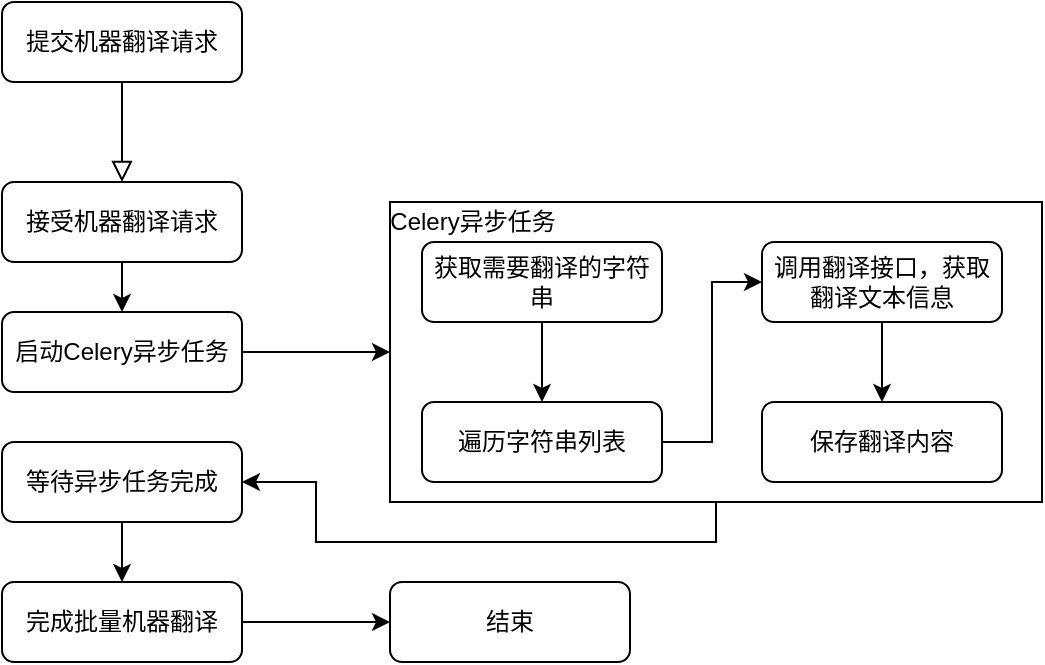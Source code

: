 <mxfile version="21.2.2" type="github">
  <diagram id="C5RBs43oDa-KdzZeNtuy" name="Page-1">
    <mxGraphModel dx="1434" dy="750" grid="1" gridSize="10" guides="1" tooltips="1" connect="1" arrows="1" fold="1" page="1" pageScale="1" pageWidth="827" pageHeight="1169" math="0" shadow="0">
      <root>
        <mxCell id="WIyWlLk6GJQsqaUBKTNV-0" />
        <mxCell id="WIyWlLk6GJQsqaUBKTNV-1" parent="WIyWlLk6GJQsqaUBKTNV-0" />
        <mxCell id="vWsim1BH9OkrU2xUrlqa-30" style="edgeStyle=orthogonalEdgeStyle;rounded=0;orthogonalLoop=1;jettySize=auto;html=1;exitX=0.5;exitY=1;exitDx=0;exitDy=0;entryX=1;entryY=0.5;entryDx=0;entryDy=0;" edge="1" parent="WIyWlLk6GJQsqaUBKTNV-1" source="vWsim1BH9OkrU2xUrlqa-25" target="vWsim1BH9OkrU2xUrlqa-28">
          <mxGeometry relative="1" as="geometry" />
        </mxCell>
        <mxCell id="vWsim1BH9OkrU2xUrlqa-25" value="" style="rounded=0;whiteSpace=wrap;html=1;" vertex="1" parent="WIyWlLk6GJQsqaUBKTNV-1">
          <mxGeometry x="354" y="180" width="326" height="150" as="geometry" />
        </mxCell>
        <mxCell id="vWsim1BH9OkrU2xUrlqa-0" value="" style="rounded=0;html=1;jettySize=auto;orthogonalLoop=1;fontSize=11;endArrow=block;endFill=0;endSize=8;strokeWidth=1;shadow=0;labelBackgroundColor=none;edgeStyle=orthogonalEdgeStyle;" edge="1" parent="WIyWlLk6GJQsqaUBKTNV-1" source="vWsim1BH9OkrU2xUrlqa-1">
          <mxGeometry relative="1" as="geometry">
            <mxPoint x="220" y="170" as="targetPoint" />
          </mxGeometry>
        </mxCell>
        <mxCell id="vWsim1BH9OkrU2xUrlqa-1" value="提交机器翻译请求" style="rounded=1;whiteSpace=wrap;html=1;fontSize=12;glass=0;strokeWidth=1;shadow=0;" vertex="1" parent="WIyWlLk6GJQsqaUBKTNV-1">
          <mxGeometry x="160" y="80" width="120" height="40" as="geometry" />
        </mxCell>
        <mxCell id="vWsim1BH9OkrU2xUrlqa-32" style="edgeStyle=orthogonalEdgeStyle;rounded=0;orthogonalLoop=1;jettySize=auto;html=1;exitX=0.5;exitY=1;exitDx=0;exitDy=0;entryX=0.5;entryY=0;entryDx=0;entryDy=0;" edge="1" parent="WIyWlLk6GJQsqaUBKTNV-1" source="vWsim1BH9OkrU2xUrlqa-15" target="vWsim1BH9OkrU2xUrlqa-23">
          <mxGeometry relative="1" as="geometry" />
        </mxCell>
        <mxCell id="vWsim1BH9OkrU2xUrlqa-15" value="接受机器翻译请求" style="rounded=1;whiteSpace=wrap;html=1;fontSize=12;glass=0;strokeWidth=1;shadow=0;" vertex="1" parent="WIyWlLk6GJQsqaUBKTNV-1">
          <mxGeometry x="160" y="170" width="120" height="40" as="geometry" />
        </mxCell>
        <mxCell id="vWsim1BH9OkrU2xUrlqa-27" style="edgeStyle=orthogonalEdgeStyle;rounded=0;orthogonalLoop=1;jettySize=auto;html=1;exitX=1;exitY=0.5;exitDx=0;exitDy=0;entryX=0;entryY=0.5;entryDx=0;entryDy=0;" edge="1" parent="WIyWlLk6GJQsqaUBKTNV-1" source="vWsim1BH9OkrU2xUrlqa-23" target="vWsim1BH9OkrU2xUrlqa-25">
          <mxGeometry relative="1" as="geometry" />
        </mxCell>
        <mxCell id="vWsim1BH9OkrU2xUrlqa-23" value="启动Celery异步任务" style="rounded=1;whiteSpace=wrap;html=1;fontSize=12;glass=0;strokeWidth=1;shadow=0;" vertex="1" parent="WIyWlLk6GJQsqaUBKTNV-1">
          <mxGeometry x="160" y="235" width="120" height="40" as="geometry" />
        </mxCell>
        <mxCell id="vWsim1BH9OkrU2xUrlqa-24" value="" style="group" vertex="1" connectable="0" parent="WIyWlLk6GJQsqaUBKTNV-1">
          <mxGeometry x="370" y="200" width="290" height="120" as="geometry" />
        </mxCell>
        <mxCell id="vWsim1BH9OkrU2xUrlqa-16" value="获取需要翻译的字符串" style="rounded=1;whiteSpace=wrap;html=1;fontSize=12;glass=0;strokeWidth=1;shadow=0;" vertex="1" parent="vWsim1BH9OkrU2xUrlqa-24">
          <mxGeometry width="120" height="40" as="geometry" />
        </mxCell>
        <mxCell id="vWsim1BH9OkrU2xUrlqa-17" value="遍历字符串列表" style="rounded=1;whiteSpace=wrap;html=1;fontSize=12;glass=0;strokeWidth=1;shadow=0;" vertex="1" parent="vWsim1BH9OkrU2xUrlqa-24">
          <mxGeometry y="80" width="120" height="40" as="geometry" />
        </mxCell>
        <mxCell id="vWsim1BH9OkrU2xUrlqa-20" style="edgeStyle=orthogonalEdgeStyle;rounded=0;orthogonalLoop=1;jettySize=auto;html=1;exitX=0.5;exitY=1;exitDx=0;exitDy=0;entryX=0.5;entryY=0;entryDx=0;entryDy=0;" edge="1" parent="vWsim1BH9OkrU2xUrlqa-24" source="vWsim1BH9OkrU2xUrlqa-16" target="vWsim1BH9OkrU2xUrlqa-17">
          <mxGeometry relative="1" as="geometry" />
        </mxCell>
        <mxCell id="vWsim1BH9OkrU2xUrlqa-18" value="调用翻译接口，获取翻译文本信息" style="rounded=1;whiteSpace=wrap;html=1;fontSize=12;glass=0;strokeWidth=1;shadow=0;" vertex="1" parent="vWsim1BH9OkrU2xUrlqa-24">
          <mxGeometry x="170" width="120" height="40" as="geometry" />
        </mxCell>
        <mxCell id="vWsim1BH9OkrU2xUrlqa-21" style="edgeStyle=orthogonalEdgeStyle;rounded=0;orthogonalLoop=1;jettySize=auto;html=1;exitX=1;exitY=0.5;exitDx=0;exitDy=0;entryX=0;entryY=0.5;entryDx=0;entryDy=0;" edge="1" parent="vWsim1BH9OkrU2xUrlqa-24" source="vWsim1BH9OkrU2xUrlqa-17" target="vWsim1BH9OkrU2xUrlqa-18">
          <mxGeometry relative="1" as="geometry" />
        </mxCell>
        <mxCell id="vWsim1BH9OkrU2xUrlqa-19" value="保存翻译内容" style="rounded=1;whiteSpace=wrap;html=1;fontSize=12;glass=0;strokeWidth=1;shadow=0;" vertex="1" parent="vWsim1BH9OkrU2xUrlqa-24">
          <mxGeometry x="170" y="80" width="120" height="40" as="geometry" />
        </mxCell>
        <mxCell id="vWsim1BH9OkrU2xUrlqa-22" style="edgeStyle=orthogonalEdgeStyle;rounded=0;orthogonalLoop=1;jettySize=auto;html=1;exitX=0.5;exitY=1;exitDx=0;exitDy=0;entryX=0.5;entryY=0;entryDx=0;entryDy=0;" edge="1" parent="vWsim1BH9OkrU2xUrlqa-24" source="vWsim1BH9OkrU2xUrlqa-18" target="vWsim1BH9OkrU2xUrlqa-19">
          <mxGeometry relative="1" as="geometry" />
        </mxCell>
        <mxCell id="vWsim1BH9OkrU2xUrlqa-26" value="Celery异步任务" style="text;html=1;align=center;verticalAlign=middle;resizable=0;points=[];autosize=1;strokeColor=none;fillColor=none;" vertex="1" parent="WIyWlLk6GJQsqaUBKTNV-1">
          <mxGeometry x="340" y="175" width="110" height="30" as="geometry" />
        </mxCell>
        <mxCell id="vWsim1BH9OkrU2xUrlqa-31" style="edgeStyle=orthogonalEdgeStyle;rounded=0;orthogonalLoop=1;jettySize=auto;html=1;exitX=0.5;exitY=1;exitDx=0;exitDy=0;entryX=0.5;entryY=0;entryDx=0;entryDy=0;" edge="1" parent="WIyWlLk6GJQsqaUBKTNV-1" source="vWsim1BH9OkrU2xUrlqa-28" target="vWsim1BH9OkrU2xUrlqa-29">
          <mxGeometry relative="1" as="geometry" />
        </mxCell>
        <mxCell id="vWsim1BH9OkrU2xUrlqa-28" value="等待异步任务完成" style="rounded=1;whiteSpace=wrap;html=1;fontSize=12;glass=0;strokeWidth=1;shadow=0;" vertex="1" parent="WIyWlLk6GJQsqaUBKTNV-1">
          <mxGeometry x="160" y="300" width="120" height="40" as="geometry" />
        </mxCell>
        <mxCell id="vWsim1BH9OkrU2xUrlqa-35" style="edgeStyle=orthogonalEdgeStyle;rounded=0;orthogonalLoop=1;jettySize=auto;html=1;exitX=1;exitY=0.5;exitDx=0;exitDy=0;entryX=0;entryY=0.5;entryDx=0;entryDy=0;" edge="1" parent="WIyWlLk6GJQsqaUBKTNV-1" source="vWsim1BH9OkrU2xUrlqa-29" target="vWsim1BH9OkrU2xUrlqa-33">
          <mxGeometry relative="1" as="geometry" />
        </mxCell>
        <mxCell id="vWsim1BH9OkrU2xUrlqa-29" value="完成批量机器翻译" style="rounded=1;whiteSpace=wrap;html=1;fontSize=12;glass=0;strokeWidth=1;shadow=0;" vertex="1" parent="WIyWlLk6GJQsqaUBKTNV-1">
          <mxGeometry x="160" y="370" width="120" height="40" as="geometry" />
        </mxCell>
        <mxCell id="vWsim1BH9OkrU2xUrlqa-33" value="结束" style="rounded=1;whiteSpace=wrap;html=1;fontSize=12;glass=0;strokeWidth=1;shadow=0;" vertex="1" parent="WIyWlLk6GJQsqaUBKTNV-1">
          <mxGeometry x="354" y="370" width="120" height="40" as="geometry" />
        </mxCell>
      </root>
    </mxGraphModel>
  </diagram>
</mxfile>
